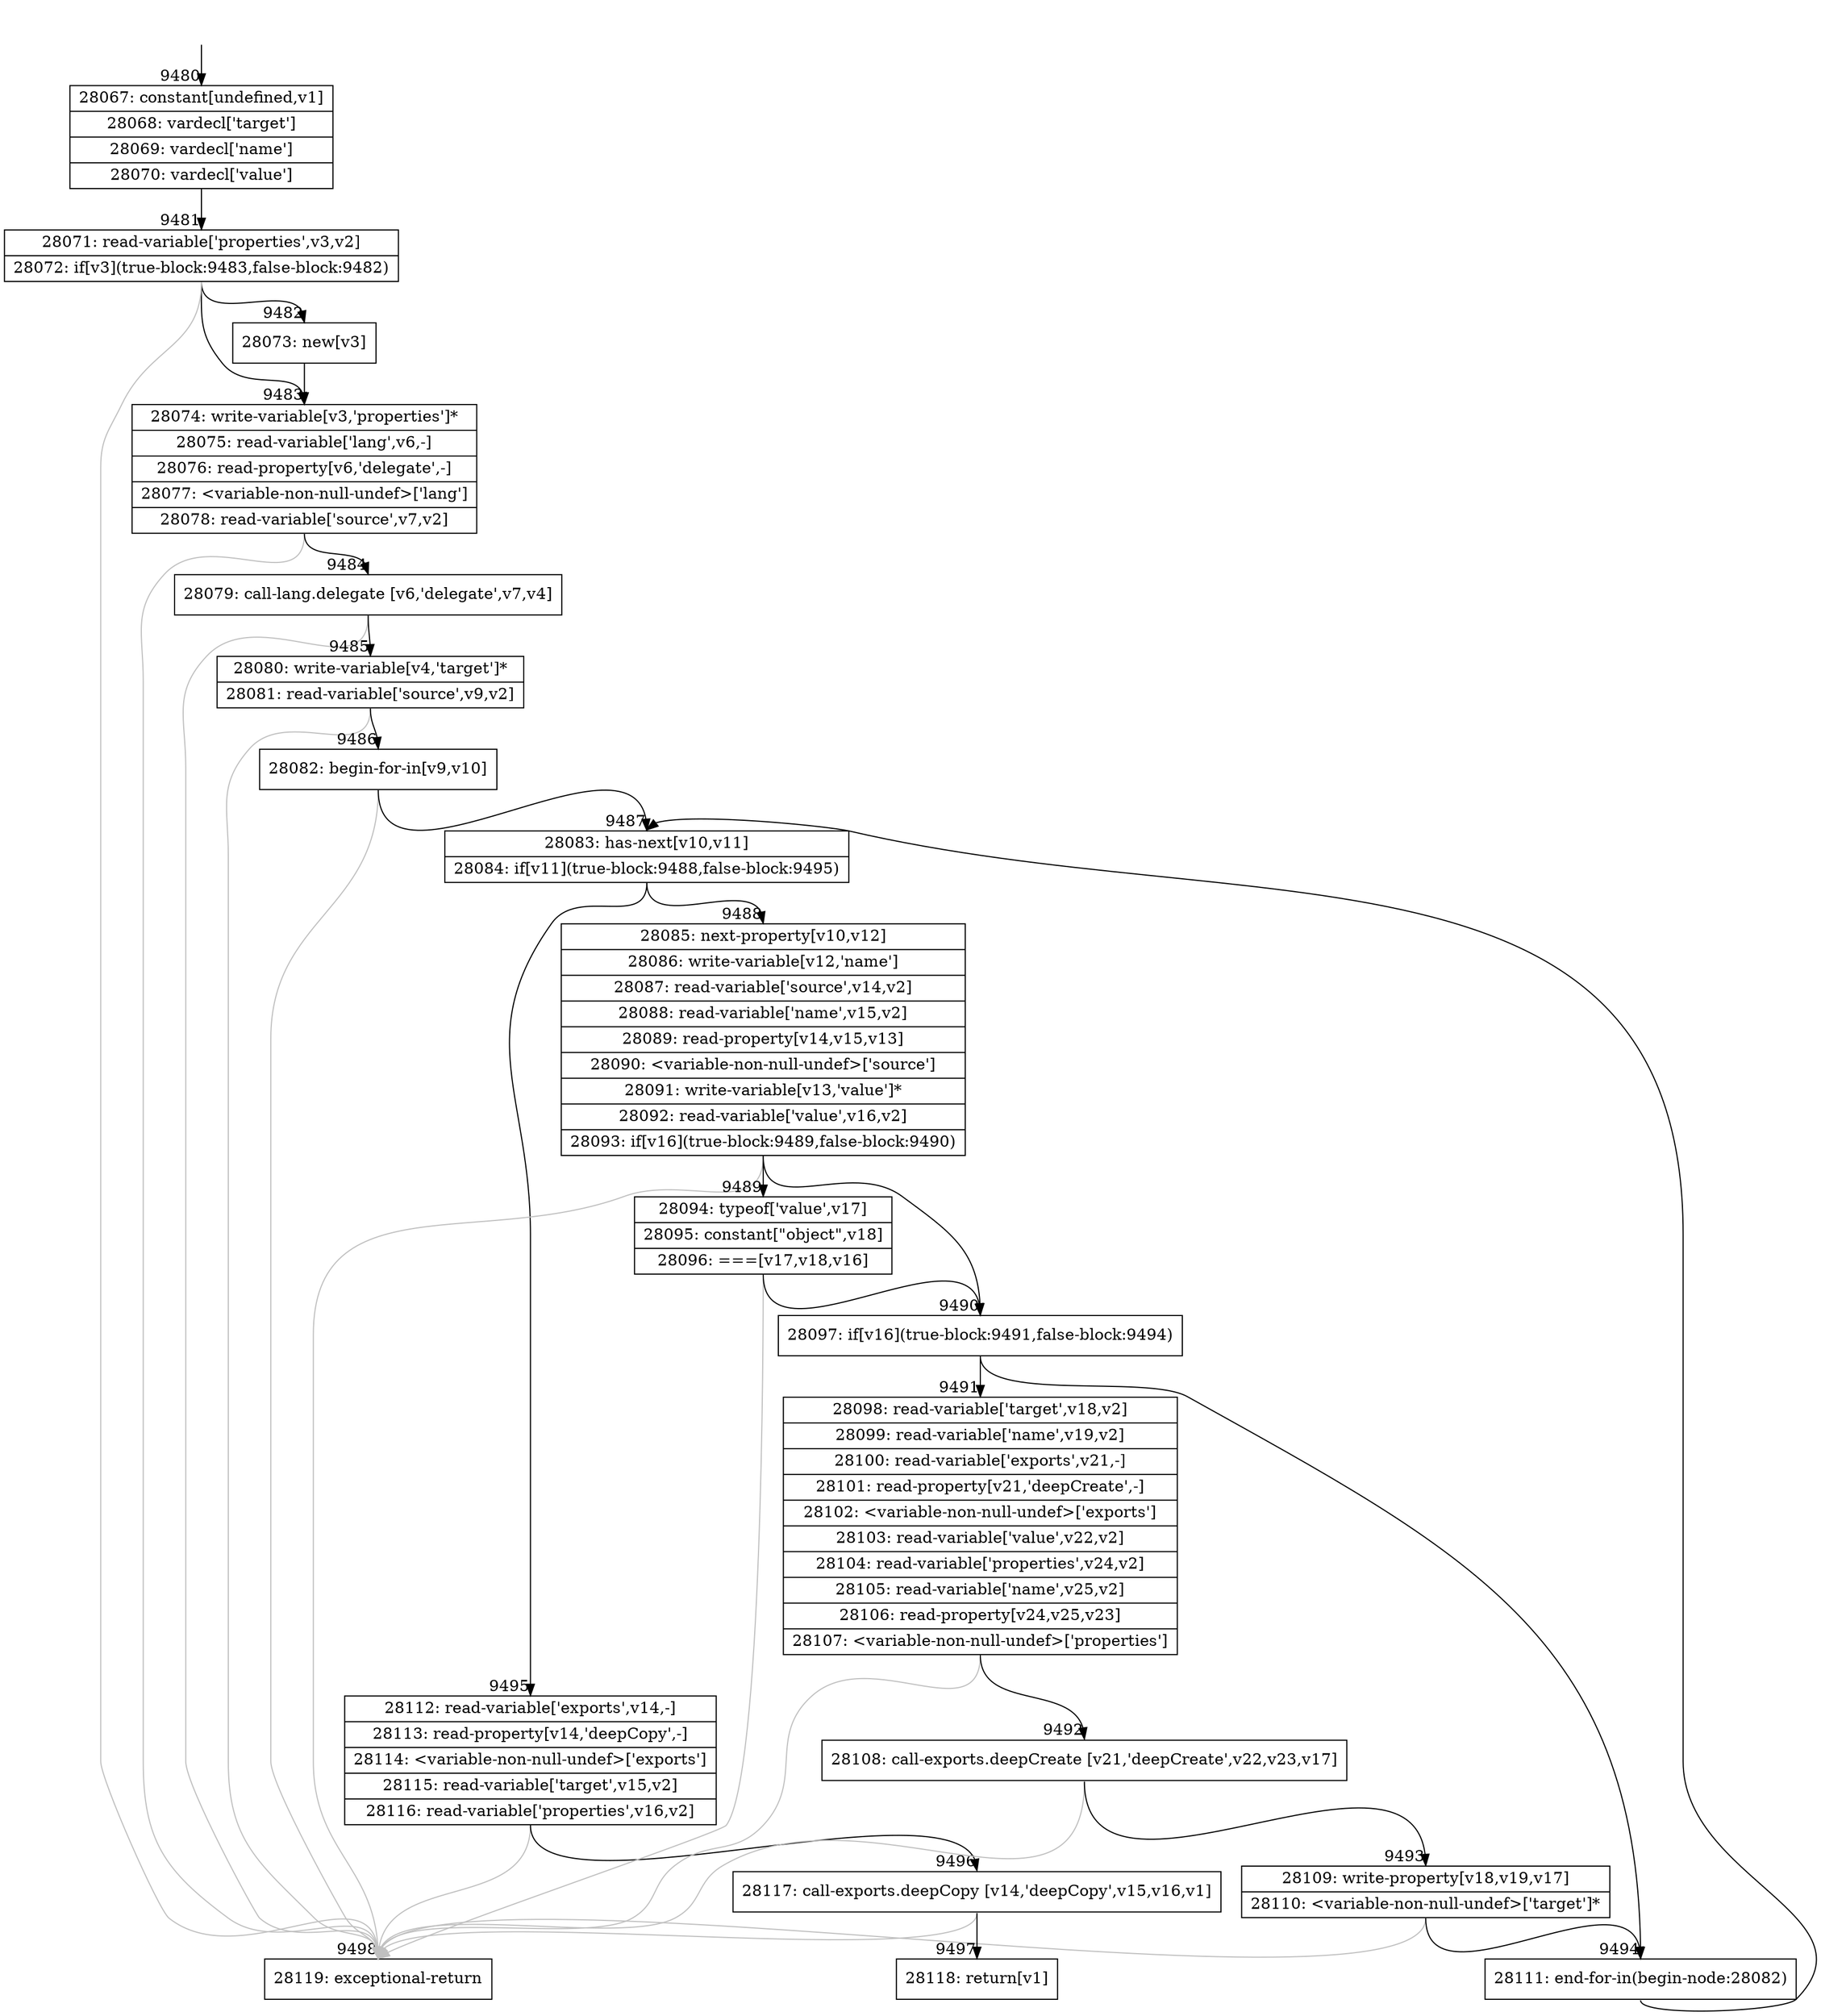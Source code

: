digraph {
rankdir="TD"
BB_entry652[shape=none,label=""];
BB_entry652 -> BB9480 [tailport=s, headport=n, headlabel="    9480"]
BB9480 [shape=record label="{28067: constant[undefined,v1]|28068: vardecl['target']|28069: vardecl['name']|28070: vardecl['value']}" ] 
BB9480 -> BB9481 [tailport=s, headport=n, headlabel="      9481"]
BB9481 [shape=record label="{28071: read-variable['properties',v3,v2]|28072: if[v3](true-block:9483,false-block:9482)}" ] 
BB9481 -> BB9483 [tailport=s, headport=n, headlabel="      9483"]
BB9481 -> BB9482 [tailport=s, headport=n, headlabel="      9482"]
BB9481 -> BB9498 [tailport=s, headport=n, color=gray, headlabel="      9498"]
BB9482 [shape=record label="{28073: new[v3]}" ] 
BB9482 -> BB9483 [tailport=s, headport=n]
BB9483 [shape=record label="{28074: write-variable[v3,'properties']*|28075: read-variable['lang',v6,-]|28076: read-property[v6,'delegate',-]|28077: \<variable-non-null-undef\>['lang']|28078: read-variable['source',v7,v2]}" ] 
BB9483 -> BB9484 [tailport=s, headport=n, headlabel="      9484"]
BB9483 -> BB9498 [tailport=s, headport=n, color=gray]
BB9484 [shape=record label="{28079: call-lang.delegate [v6,'delegate',v7,v4]}" ] 
BB9484 -> BB9485 [tailport=s, headport=n, headlabel="      9485"]
BB9484 -> BB9498 [tailport=s, headport=n, color=gray]
BB9485 [shape=record label="{28080: write-variable[v4,'target']*|28081: read-variable['source',v9,v2]}" ] 
BB9485 -> BB9486 [tailport=s, headport=n, headlabel="      9486"]
BB9485 -> BB9498 [tailport=s, headport=n, color=gray]
BB9486 [shape=record label="{28082: begin-for-in[v9,v10]}" ] 
BB9486 -> BB9487 [tailport=s, headport=n, headlabel="      9487"]
BB9486 -> BB9498 [tailport=s, headport=n, color=gray]
BB9487 [shape=record label="{28083: has-next[v10,v11]|28084: if[v11](true-block:9488,false-block:9495)}" ] 
BB9487 -> BB9488 [tailport=s, headport=n, headlabel="      9488"]
BB9487 -> BB9495 [tailport=s, headport=n, headlabel="      9495"]
BB9488 [shape=record label="{28085: next-property[v10,v12]|28086: write-variable[v12,'name']|28087: read-variable['source',v14,v2]|28088: read-variable['name',v15,v2]|28089: read-property[v14,v15,v13]|28090: \<variable-non-null-undef\>['source']|28091: write-variable[v13,'value']*|28092: read-variable['value',v16,v2]|28093: if[v16](true-block:9489,false-block:9490)}" ] 
BB9488 -> BB9490 [tailport=s, headport=n, headlabel="      9490"]
BB9488 -> BB9489 [tailport=s, headport=n, headlabel="      9489"]
BB9488 -> BB9498 [tailport=s, headport=n, color=gray]
BB9489 [shape=record label="{28094: typeof['value',v17]|28095: constant[\"object\",v18]|28096: ===[v17,v18,v16]}" ] 
BB9489 -> BB9490 [tailport=s, headport=n]
BB9489 -> BB9498 [tailport=s, headport=n, color=gray]
BB9490 [shape=record label="{28097: if[v16](true-block:9491,false-block:9494)}" ] 
BB9490 -> BB9491 [tailport=s, headport=n, headlabel="      9491"]
BB9490 -> BB9494 [tailport=s, headport=n, headlabel="      9494"]
BB9491 [shape=record label="{28098: read-variable['target',v18,v2]|28099: read-variable['name',v19,v2]|28100: read-variable['exports',v21,-]|28101: read-property[v21,'deepCreate',-]|28102: \<variable-non-null-undef\>['exports']|28103: read-variable['value',v22,v2]|28104: read-variable['properties',v24,v2]|28105: read-variable['name',v25,v2]|28106: read-property[v24,v25,v23]|28107: \<variable-non-null-undef\>['properties']}" ] 
BB9491 -> BB9492 [tailport=s, headport=n, headlabel="      9492"]
BB9491 -> BB9498 [tailport=s, headport=n, color=gray]
BB9492 [shape=record label="{28108: call-exports.deepCreate [v21,'deepCreate',v22,v23,v17]}" ] 
BB9492 -> BB9493 [tailport=s, headport=n, headlabel="      9493"]
BB9492 -> BB9498 [tailport=s, headport=n, color=gray]
BB9493 [shape=record label="{28109: write-property[v18,v19,v17]|28110: \<variable-non-null-undef\>['target']*}" ] 
BB9493 -> BB9494 [tailport=s, headport=n]
BB9493 -> BB9498 [tailport=s, headport=n, color=gray]
BB9494 [shape=record label="{28111: end-for-in(begin-node:28082)}" ] 
BB9494 -> BB9487 [tailport=s, headport=n]
BB9495 [shape=record label="{28112: read-variable['exports',v14,-]|28113: read-property[v14,'deepCopy',-]|28114: \<variable-non-null-undef\>['exports']|28115: read-variable['target',v15,v2]|28116: read-variable['properties',v16,v2]}" ] 
BB9495 -> BB9496 [tailport=s, headport=n, headlabel="      9496"]
BB9495 -> BB9498 [tailport=s, headport=n, color=gray]
BB9496 [shape=record label="{28117: call-exports.deepCopy [v14,'deepCopy',v15,v16,v1]}" ] 
BB9496 -> BB9497 [tailport=s, headport=n, headlabel="      9497"]
BB9496 -> BB9498 [tailport=s, headport=n, color=gray]
BB9497 [shape=record label="{28118: return[v1]}" ] 
BB9498 [shape=record label="{28119: exceptional-return}" ] 
//#$~ 13257
}

